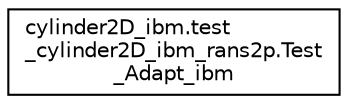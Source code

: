 digraph "Graphical Class Hierarchy"
{
 // LATEX_PDF_SIZE
  edge [fontname="Helvetica",fontsize="10",labelfontname="Helvetica",labelfontsize="10"];
  node [fontname="Helvetica",fontsize="10",shape=record];
  rankdir="LR";
  Node0 [label="cylinder2D_ibm.test\l_cylinder2D_ibm_rans2p.Test\l_Adapt_ibm",height=0.2,width=0.4,color="black", fillcolor="white", style="filled",URL="$classcylinder2D__ibm_1_1test__cylinder2D__ibm__rans2p_1_1Test__Adapt__ibm.html",tooltip=" "];
}
